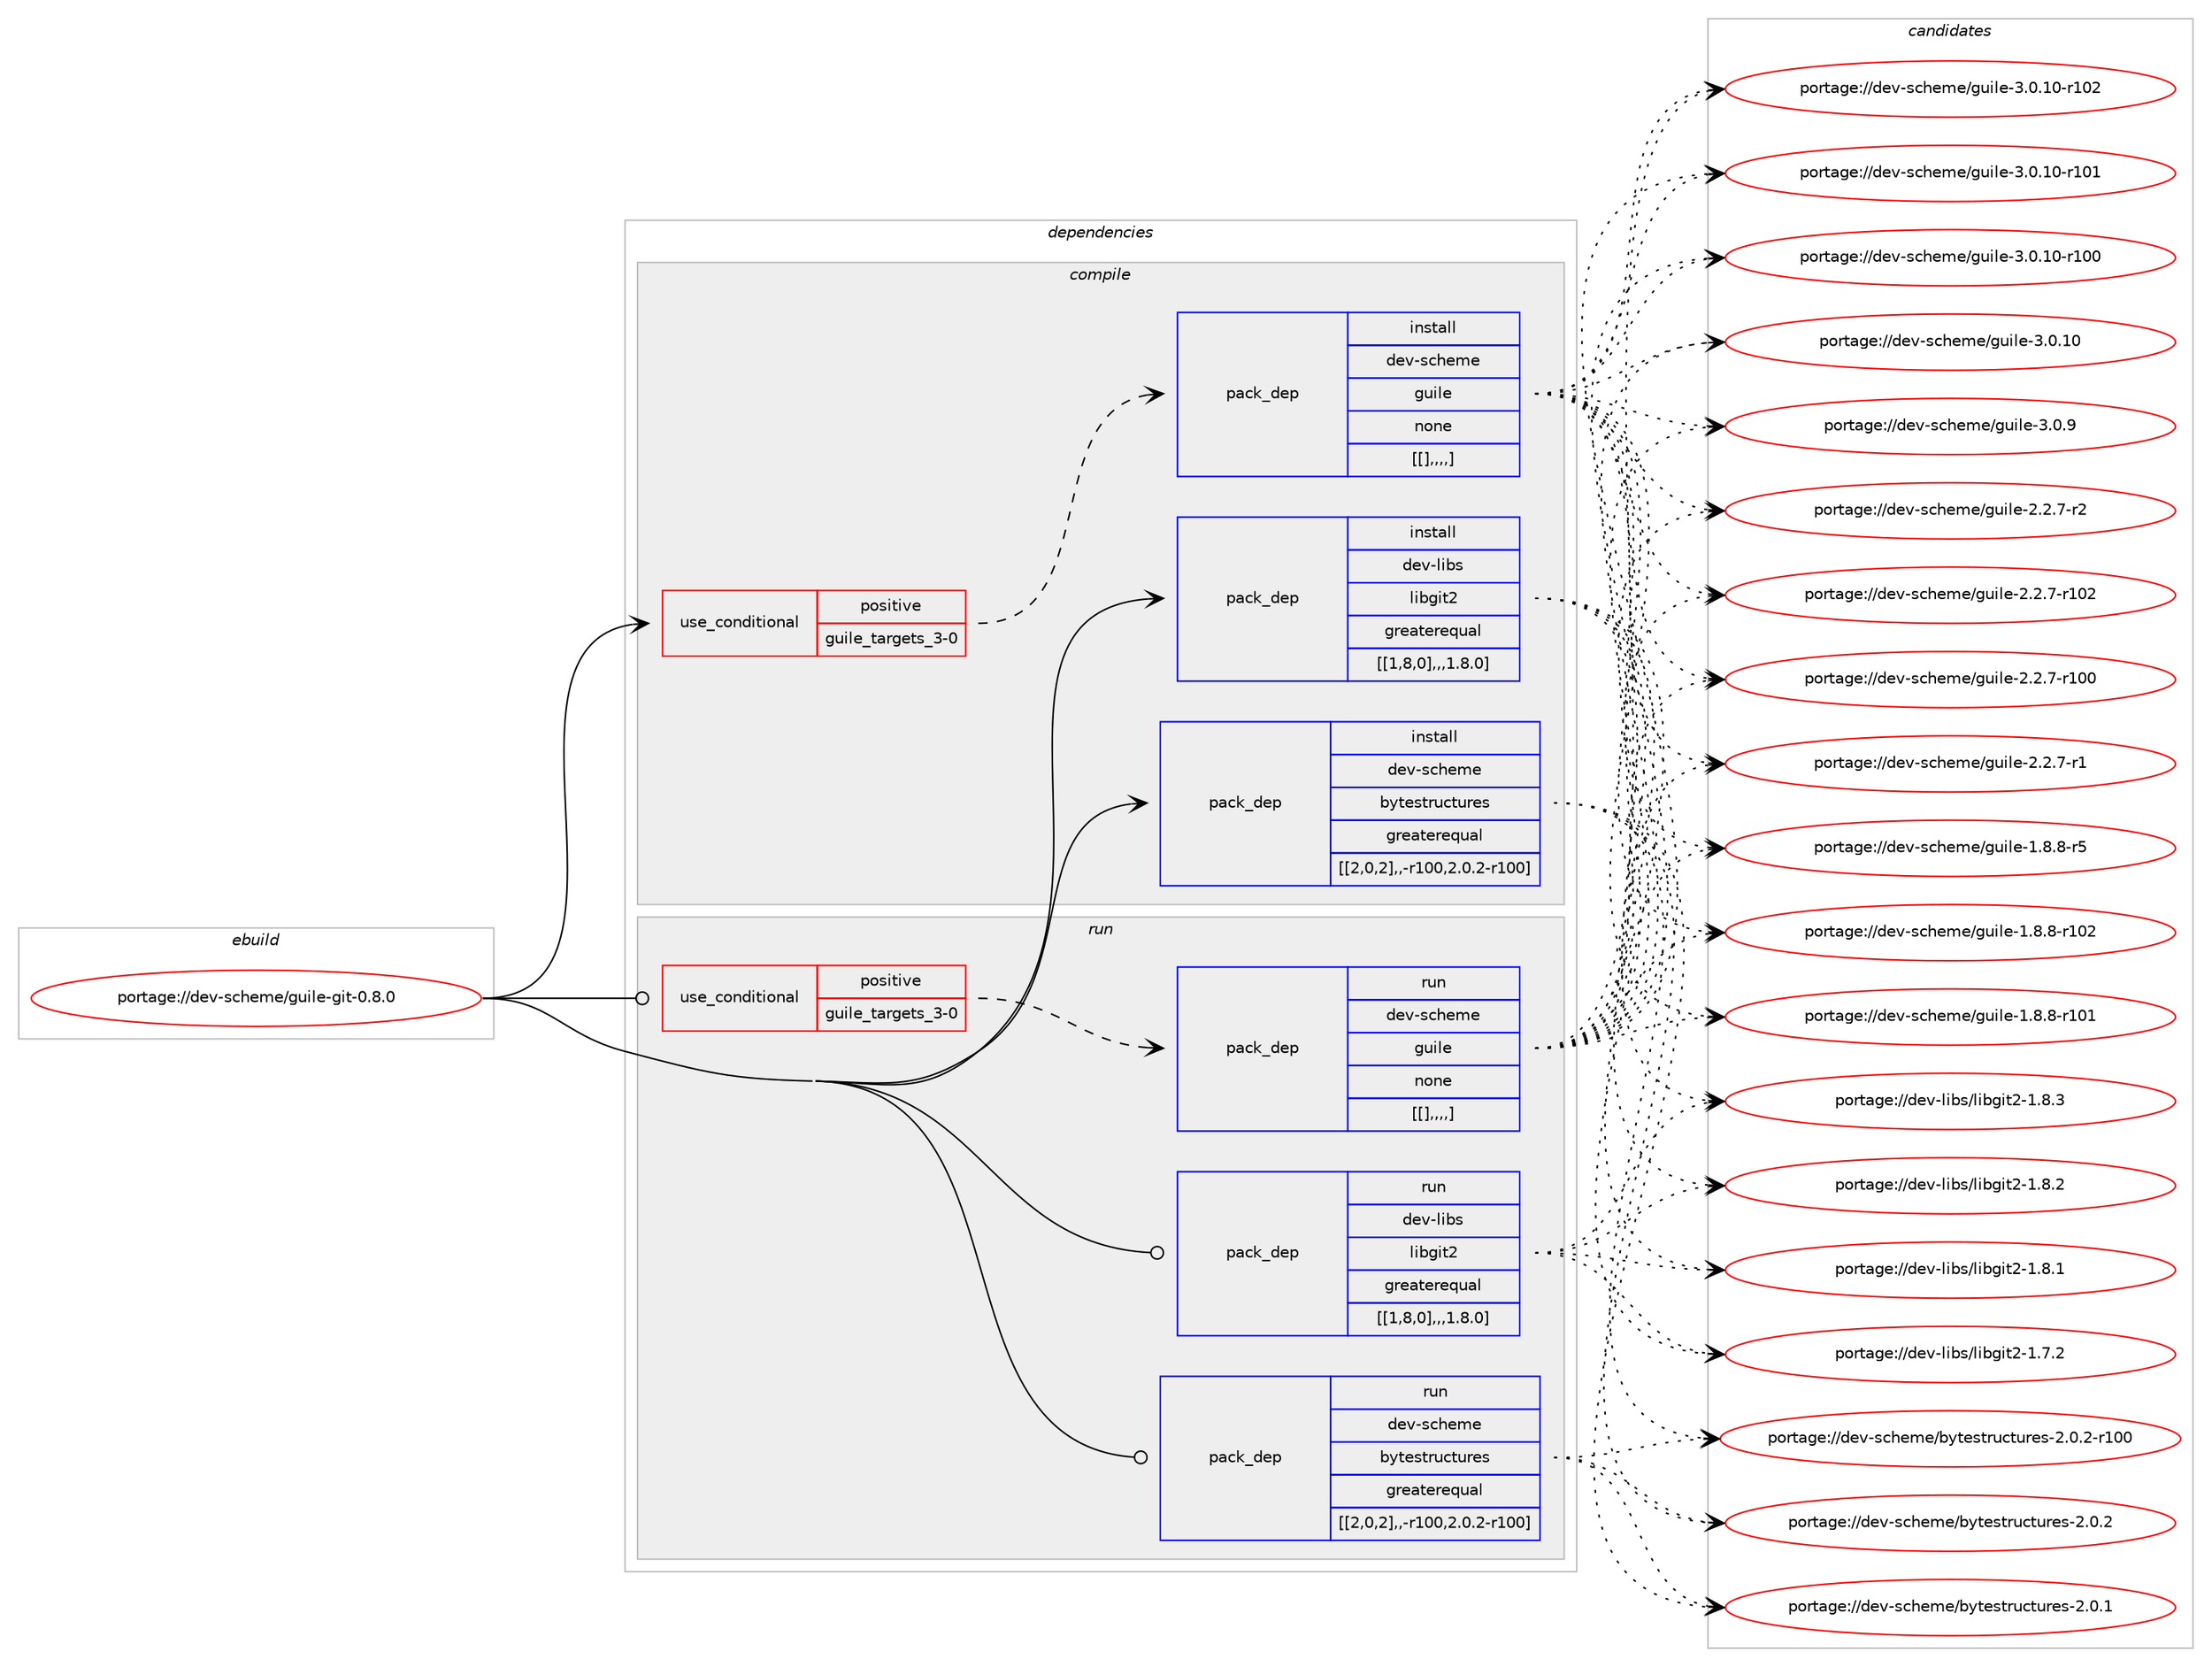 digraph prolog {

# *************
# Graph options
# *************

newrank=true;
concentrate=true;
compound=true;
graph [rankdir=LR,fontname=Helvetica,fontsize=10,ranksep=1.5];#, ranksep=2.5, nodesep=0.2];
edge  [arrowhead=vee];
node  [fontname=Helvetica,fontsize=10];

# **********
# The ebuild
# **********

subgraph cluster_leftcol {
color=gray;
label=<<i>ebuild</i>>;
id [label="portage://dev-scheme/guile-git-0.8.0", color=red, width=4, href="../dev-scheme/guile-git-0.8.0.svg"];
}

# ****************
# The dependencies
# ****************

subgraph cluster_midcol {
color=gray;
label=<<i>dependencies</i>>;
subgraph cluster_compile {
fillcolor="#eeeeee";
style=filled;
label=<<i>compile</i>>;
subgraph cond63735 {
dependency220779 [label=<<TABLE BORDER="0" CELLBORDER="1" CELLSPACING="0" CELLPADDING="4"><TR><TD ROWSPAN="3" CELLPADDING="10">use_conditional</TD></TR><TR><TD>positive</TD></TR><TR><TD>guile_targets_3-0</TD></TR></TABLE>>, shape=none, color=red];
subgraph pack155557 {
dependency220807 [label=<<TABLE BORDER="0" CELLBORDER="1" CELLSPACING="0" CELLPADDING="4" WIDTH="220"><TR><TD ROWSPAN="6" CELLPADDING="30">pack_dep</TD></TR><TR><TD WIDTH="110">install</TD></TR><TR><TD>dev-scheme</TD></TR><TR><TD>guile</TD></TR><TR><TD>none</TD></TR><TR><TD>[[],,,,]</TD></TR></TABLE>>, shape=none, color=blue];
}
dependency220779:e -> dependency220807:w [weight=20,style="dashed",arrowhead="vee"];
}
id:e -> dependency220779:w [weight=20,style="solid",arrowhead="vee"];
subgraph pack155572 {
dependency220810 [label=<<TABLE BORDER="0" CELLBORDER="1" CELLSPACING="0" CELLPADDING="4" WIDTH="220"><TR><TD ROWSPAN="6" CELLPADDING="30">pack_dep</TD></TR><TR><TD WIDTH="110">install</TD></TR><TR><TD>dev-libs</TD></TR><TR><TD>libgit2</TD></TR><TR><TD>greaterequal</TD></TR><TR><TD>[[1,8,0],,,1.8.0]</TD></TR></TABLE>>, shape=none, color=blue];
}
id:e -> dependency220810:w [weight=20,style="solid",arrowhead="vee"];
subgraph pack155587 {
dependency220827 [label=<<TABLE BORDER="0" CELLBORDER="1" CELLSPACING="0" CELLPADDING="4" WIDTH="220"><TR><TD ROWSPAN="6" CELLPADDING="30">pack_dep</TD></TR><TR><TD WIDTH="110">install</TD></TR><TR><TD>dev-scheme</TD></TR><TR><TD>bytestructures</TD></TR><TR><TD>greaterequal</TD></TR><TR><TD>[[2,0,2],,-r100,2.0.2-r100]</TD></TR></TABLE>>, shape=none, color=blue];
}
id:e -> dependency220827:w [weight=20,style="solid",arrowhead="vee"];
}
subgraph cluster_compileandrun {
fillcolor="#eeeeee";
style=filled;
label=<<i>compile and run</i>>;
}
subgraph cluster_run {
fillcolor="#eeeeee";
style=filled;
label=<<i>run</i>>;
subgraph cond63761 {
dependency220879 [label=<<TABLE BORDER="0" CELLBORDER="1" CELLSPACING="0" CELLPADDING="4"><TR><TD ROWSPAN="3" CELLPADDING="10">use_conditional</TD></TR><TR><TD>positive</TD></TR><TR><TD>guile_targets_3-0</TD></TR></TABLE>>, shape=none, color=red];
subgraph pack155661 {
dependency220917 [label=<<TABLE BORDER="0" CELLBORDER="1" CELLSPACING="0" CELLPADDING="4" WIDTH="220"><TR><TD ROWSPAN="6" CELLPADDING="30">pack_dep</TD></TR><TR><TD WIDTH="110">run</TD></TR><TR><TD>dev-scheme</TD></TR><TR><TD>guile</TD></TR><TR><TD>none</TD></TR><TR><TD>[[],,,,]</TD></TR></TABLE>>, shape=none, color=blue];
}
dependency220879:e -> dependency220917:w [weight=20,style="dashed",arrowhead="vee"];
}
id:e -> dependency220879:w [weight=20,style="solid",arrowhead="odot"];
subgraph pack155672 {
dependency220958 [label=<<TABLE BORDER="0" CELLBORDER="1" CELLSPACING="0" CELLPADDING="4" WIDTH="220"><TR><TD ROWSPAN="6" CELLPADDING="30">pack_dep</TD></TR><TR><TD WIDTH="110">run</TD></TR><TR><TD>dev-libs</TD></TR><TR><TD>libgit2</TD></TR><TR><TD>greaterequal</TD></TR><TR><TD>[[1,8,0],,,1.8.0]</TD></TR></TABLE>>, shape=none, color=blue];
}
id:e -> dependency220958:w [weight=20,style="solid",arrowhead="odot"];
subgraph pack155694 {
dependency220962 [label=<<TABLE BORDER="0" CELLBORDER="1" CELLSPACING="0" CELLPADDING="4" WIDTH="220"><TR><TD ROWSPAN="6" CELLPADDING="30">pack_dep</TD></TR><TR><TD WIDTH="110">run</TD></TR><TR><TD>dev-scheme</TD></TR><TR><TD>bytestructures</TD></TR><TR><TD>greaterequal</TD></TR><TR><TD>[[2,0,2],,-r100,2.0.2-r100]</TD></TR></TABLE>>, shape=none, color=blue];
}
id:e -> dependency220962:w [weight=20,style="solid",arrowhead="odot"];
}
}

# **************
# The candidates
# **************

subgraph cluster_choices {
rank=same;
color=gray;
label=<<i>candidates</i>>;

subgraph choice155371 {
color=black;
nodesep=1;
choice1001011184511599104101109101471031171051081014551464846494845114494850 [label="portage://dev-scheme/guile-3.0.10-r102", color=red, width=4,href="../dev-scheme/guile-3.0.10-r102.svg"];
choice1001011184511599104101109101471031171051081014551464846494845114494849 [label="portage://dev-scheme/guile-3.0.10-r101", color=red, width=4,href="../dev-scheme/guile-3.0.10-r101.svg"];
choice1001011184511599104101109101471031171051081014551464846494845114494848 [label="portage://dev-scheme/guile-3.0.10-r100", color=red, width=4,href="../dev-scheme/guile-3.0.10-r100.svg"];
choice10010111845115991041011091014710311710510810145514648464948 [label="portage://dev-scheme/guile-3.0.10", color=red, width=4,href="../dev-scheme/guile-3.0.10.svg"];
choice100101118451159910410110910147103117105108101455146484657 [label="portage://dev-scheme/guile-3.0.9", color=red, width=4,href="../dev-scheme/guile-3.0.9.svg"];
choice1001011184511599104101109101471031171051081014550465046554511450 [label="portage://dev-scheme/guile-2.2.7-r2", color=red, width=4,href="../dev-scheme/guile-2.2.7-r2.svg"];
choice10010111845115991041011091014710311710510810145504650465545114494850 [label="portage://dev-scheme/guile-2.2.7-r102", color=red, width=4,href="../dev-scheme/guile-2.2.7-r102.svg"];
choice10010111845115991041011091014710311710510810145504650465545114494848 [label="portage://dev-scheme/guile-2.2.7-r100", color=red, width=4,href="../dev-scheme/guile-2.2.7-r100.svg"];
choice1001011184511599104101109101471031171051081014550465046554511449 [label="portage://dev-scheme/guile-2.2.7-r1", color=red, width=4,href="../dev-scheme/guile-2.2.7-r1.svg"];
choice1001011184511599104101109101471031171051081014549465646564511453 [label="portage://dev-scheme/guile-1.8.8-r5", color=red, width=4,href="../dev-scheme/guile-1.8.8-r5.svg"];
choice10010111845115991041011091014710311710510810145494656465645114494850 [label="portage://dev-scheme/guile-1.8.8-r102", color=red, width=4,href="../dev-scheme/guile-1.8.8-r102.svg"];
choice10010111845115991041011091014710311710510810145494656465645114494849 [label="portage://dev-scheme/guile-1.8.8-r101", color=red, width=4,href="../dev-scheme/guile-1.8.8-r101.svg"];
dependency220807:e -> choice1001011184511599104101109101471031171051081014551464846494845114494850:w [style=dotted,weight="100"];
dependency220807:e -> choice1001011184511599104101109101471031171051081014551464846494845114494849:w [style=dotted,weight="100"];
dependency220807:e -> choice1001011184511599104101109101471031171051081014551464846494845114494848:w [style=dotted,weight="100"];
dependency220807:e -> choice10010111845115991041011091014710311710510810145514648464948:w [style=dotted,weight="100"];
dependency220807:e -> choice100101118451159910410110910147103117105108101455146484657:w [style=dotted,weight="100"];
dependency220807:e -> choice1001011184511599104101109101471031171051081014550465046554511450:w [style=dotted,weight="100"];
dependency220807:e -> choice10010111845115991041011091014710311710510810145504650465545114494850:w [style=dotted,weight="100"];
dependency220807:e -> choice10010111845115991041011091014710311710510810145504650465545114494848:w [style=dotted,weight="100"];
dependency220807:e -> choice1001011184511599104101109101471031171051081014550465046554511449:w [style=dotted,weight="100"];
dependency220807:e -> choice1001011184511599104101109101471031171051081014549465646564511453:w [style=dotted,weight="100"];
dependency220807:e -> choice10010111845115991041011091014710311710510810145494656465645114494850:w [style=dotted,weight="100"];
dependency220807:e -> choice10010111845115991041011091014710311710510810145494656465645114494849:w [style=dotted,weight="100"];
}
subgraph choice155461 {
color=black;
nodesep=1;
choice1001011184510810598115471081059810310511650454946564651 [label="portage://dev-libs/libgit2-1.8.3", color=red, width=4,href="../dev-libs/libgit2-1.8.3.svg"];
choice1001011184510810598115471081059810310511650454946564650 [label="portage://dev-libs/libgit2-1.8.2", color=red, width=4,href="../dev-libs/libgit2-1.8.2.svg"];
choice1001011184510810598115471081059810310511650454946564649 [label="portage://dev-libs/libgit2-1.8.1", color=red, width=4,href="../dev-libs/libgit2-1.8.1.svg"];
choice1001011184510810598115471081059810310511650454946554650 [label="portage://dev-libs/libgit2-1.7.2", color=red, width=4,href="../dev-libs/libgit2-1.7.2.svg"];
dependency220810:e -> choice1001011184510810598115471081059810310511650454946564651:w [style=dotted,weight="100"];
dependency220810:e -> choice1001011184510810598115471081059810310511650454946564650:w [style=dotted,weight="100"];
dependency220810:e -> choice1001011184510810598115471081059810310511650454946564649:w [style=dotted,weight="100"];
dependency220810:e -> choice1001011184510810598115471081059810310511650454946554650:w [style=dotted,weight="100"];
}
subgraph choice155506 {
color=black;
nodesep=1;
choice100101118451159910410110910147981211161011151161141179911611711410111545504648465045114494848 [label="portage://dev-scheme/bytestructures-2.0.2-r100", color=red, width=4,href="../dev-scheme/bytestructures-2.0.2-r100.svg"];
choice1001011184511599104101109101479812111610111511611411799116117114101115455046484650 [label="portage://dev-scheme/bytestructures-2.0.2", color=red, width=4,href="../dev-scheme/bytestructures-2.0.2.svg"];
choice1001011184511599104101109101479812111610111511611411799116117114101115455046484649 [label="portage://dev-scheme/bytestructures-2.0.1", color=red, width=4,href="../dev-scheme/bytestructures-2.0.1.svg"];
dependency220827:e -> choice100101118451159910410110910147981211161011151161141179911611711410111545504648465045114494848:w [style=dotted,weight="100"];
dependency220827:e -> choice1001011184511599104101109101479812111610111511611411799116117114101115455046484650:w [style=dotted,weight="100"];
dependency220827:e -> choice1001011184511599104101109101479812111610111511611411799116117114101115455046484649:w [style=dotted,weight="100"];
}
subgraph choice155517 {
color=black;
nodesep=1;
choice1001011184511599104101109101471031171051081014551464846494845114494850 [label="portage://dev-scheme/guile-3.0.10-r102", color=red, width=4,href="../dev-scheme/guile-3.0.10-r102.svg"];
choice1001011184511599104101109101471031171051081014551464846494845114494849 [label="portage://dev-scheme/guile-3.0.10-r101", color=red, width=4,href="../dev-scheme/guile-3.0.10-r101.svg"];
choice1001011184511599104101109101471031171051081014551464846494845114494848 [label="portage://dev-scheme/guile-3.0.10-r100", color=red, width=4,href="../dev-scheme/guile-3.0.10-r100.svg"];
choice10010111845115991041011091014710311710510810145514648464948 [label="portage://dev-scheme/guile-3.0.10", color=red, width=4,href="../dev-scheme/guile-3.0.10.svg"];
choice100101118451159910410110910147103117105108101455146484657 [label="portage://dev-scheme/guile-3.0.9", color=red, width=4,href="../dev-scheme/guile-3.0.9.svg"];
choice1001011184511599104101109101471031171051081014550465046554511450 [label="portage://dev-scheme/guile-2.2.7-r2", color=red, width=4,href="../dev-scheme/guile-2.2.7-r2.svg"];
choice10010111845115991041011091014710311710510810145504650465545114494850 [label="portage://dev-scheme/guile-2.2.7-r102", color=red, width=4,href="../dev-scheme/guile-2.2.7-r102.svg"];
choice10010111845115991041011091014710311710510810145504650465545114494848 [label="portage://dev-scheme/guile-2.2.7-r100", color=red, width=4,href="../dev-scheme/guile-2.2.7-r100.svg"];
choice1001011184511599104101109101471031171051081014550465046554511449 [label="portage://dev-scheme/guile-2.2.7-r1", color=red, width=4,href="../dev-scheme/guile-2.2.7-r1.svg"];
choice1001011184511599104101109101471031171051081014549465646564511453 [label="portage://dev-scheme/guile-1.8.8-r5", color=red, width=4,href="../dev-scheme/guile-1.8.8-r5.svg"];
choice10010111845115991041011091014710311710510810145494656465645114494850 [label="portage://dev-scheme/guile-1.8.8-r102", color=red, width=4,href="../dev-scheme/guile-1.8.8-r102.svg"];
choice10010111845115991041011091014710311710510810145494656465645114494849 [label="portage://dev-scheme/guile-1.8.8-r101", color=red, width=4,href="../dev-scheme/guile-1.8.8-r101.svg"];
dependency220917:e -> choice1001011184511599104101109101471031171051081014551464846494845114494850:w [style=dotted,weight="100"];
dependency220917:e -> choice1001011184511599104101109101471031171051081014551464846494845114494849:w [style=dotted,weight="100"];
dependency220917:e -> choice1001011184511599104101109101471031171051081014551464846494845114494848:w [style=dotted,weight="100"];
dependency220917:e -> choice10010111845115991041011091014710311710510810145514648464948:w [style=dotted,weight="100"];
dependency220917:e -> choice100101118451159910410110910147103117105108101455146484657:w [style=dotted,weight="100"];
dependency220917:e -> choice1001011184511599104101109101471031171051081014550465046554511450:w [style=dotted,weight="100"];
dependency220917:e -> choice10010111845115991041011091014710311710510810145504650465545114494850:w [style=dotted,weight="100"];
dependency220917:e -> choice10010111845115991041011091014710311710510810145504650465545114494848:w [style=dotted,weight="100"];
dependency220917:e -> choice1001011184511599104101109101471031171051081014550465046554511449:w [style=dotted,weight="100"];
dependency220917:e -> choice1001011184511599104101109101471031171051081014549465646564511453:w [style=dotted,weight="100"];
dependency220917:e -> choice10010111845115991041011091014710311710510810145494656465645114494850:w [style=dotted,weight="100"];
dependency220917:e -> choice10010111845115991041011091014710311710510810145494656465645114494849:w [style=dotted,weight="100"];
}
subgraph choice155580 {
color=black;
nodesep=1;
choice1001011184510810598115471081059810310511650454946564651 [label="portage://dev-libs/libgit2-1.8.3", color=red, width=4,href="../dev-libs/libgit2-1.8.3.svg"];
choice1001011184510810598115471081059810310511650454946564650 [label="portage://dev-libs/libgit2-1.8.2", color=red, width=4,href="../dev-libs/libgit2-1.8.2.svg"];
choice1001011184510810598115471081059810310511650454946564649 [label="portage://dev-libs/libgit2-1.8.1", color=red, width=4,href="../dev-libs/libgit2-1.8.1.svg"];
choice1001011184510810598115471081059810310511650454946554650 [label="portage://dev-libs/libgit2-1.7.2", color=red, width=4,href="../dev-libs/libgit2-1.7.2.svg"];
dependency220958:e -> choice1001011184510810598115471081059810310511650454946564651:w [style=dotted,weight="100"];
dependency220958:e -> choice1001011184510810598115471081059810310511650454946564650:w [style=dotted,weight="100"];
dependency220958:e -> choice1001011184510810598115471081059810310511650454946564649:w [style=dotted,weight="100"];
dependency220958:e -> choice1001011184510810598115471081059810310511650454946554650:w [style=dotted,weight="100"];
}
subgraph choice155594 {
color=black;
nodesep=1;
choice100101118451159910410110910147981211161011151161141179911611711410111545504648465045114494848 [label="portage://dev-scheme/bytestructures-2.0.2-r100", color=red, width=4,href="../dev-scheme/bytestructures-2.0.2-r100.svg"];
choice1001011184511599104101109101479812111610111511611411799116117114101115455046484650 [label="portage://dev-scheme/bytestructures-2.0.2", color=red, width=4,href="../dev-scheme/bytestructures-2.0.2.svg"];
choice1001011184511599104101109101479812111610111511611411799116117114101115455046484649 [label="portage://dev-scheme/bytestructures-2.0.1", color=red, width=4,href="../dev-scheme/bytestructures-2.0.1.svg"];
dependency220962:e -> choice100101118451159910410110910147981211161011151161141179911611711410111545504648465045114494848:w [style=dotted,weight="100"];
dependency220962:e -> choice1001011184511599104101109101479812111610111511611411799116117114101115455046484650:w [style=dotted,weight="100"];
dependency220962:e -> choice1001011184511599104101109101479812111610111511611411799116117114101115455046484649:w [style=dotted,weight="100"];
}
}

}
